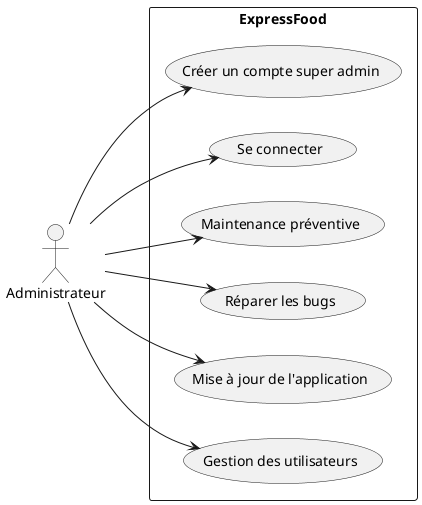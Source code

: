 
@startuml Administrateur

left to right direction

actor "Administrateur" as Administrateur

rectangle ExpressFood {
  usecase "Créer un compte super admin" as UC1
  usecase "Se connecter" as UC2
  usecase "Maintenance préventive" as UC3
  usecase "Réparer les bugs" as UC4
  usecase "Mise à jour de l'application" as UC5
  usecase "Gestion des utilisateurs" as UC6
}

Administrateur --> UC1
Administrateur --> UC2
Administrateur --> UC3
Administrateur --> UC4
Administrateur --> UC5
Administrateur --> UC6

@enduml
